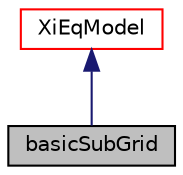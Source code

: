 digraph "basicSubGrid"
{
  bgcolor="transparent";
  edge [fontname="Helvetica",fontsize="10",labelfontname="Helvetica",labelfontsize="10"];
  node [fontname="Helvetica",fontsize="10",shape=record];
  Node2 [label="basicSubGrid",height=0.2,width=0.4,color="black", fillcolor="grey75", style="filled", fontcolor="black"];
  Node3 -> Node2 [dir="back",color="midnightblue",fontsize="10",style="solid",fontname="Helvetica"];
  Node3 [label="XiEqModel",height=0.2,width=0.4,color="red",URL="$a32949.html",tooltip="Base-class for all XiEq models used by the b-XiEq combustion model. The available models are : basicX..."];
}
